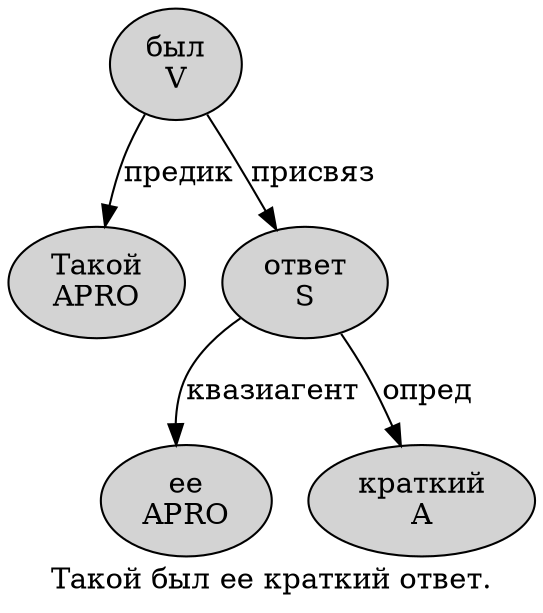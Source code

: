digraph SENTENCE_718 {
	graph [label="Такой был ее краткий ответ."]
	node [style=filled]
		0 [label="Такой
APRO" color="" fillcolor=lightgray penwidth=1 shape=ellipse]
		1 [label="был
V" color="" fillcolor=lightgray penwidth=1 shape=ellipse]
		2 [label="ее
APRO" color="" fillcolor=lightgray penwidth=1 shape=ellipse]
		3 [label="краткий
A" color="" fillcolor=lightgray penwidth=1 shape=ellipse]
		4 [label="ответ
S" color="" fillcolor=lightgray penwidth=1 shape=ellipse]
			4 -> 2 [label="квазиагент"]
			4 -> 3 [label="опред"]
			1 -> 0 [label="предик"]
			1 -> 4 [label="присвяз"]
}